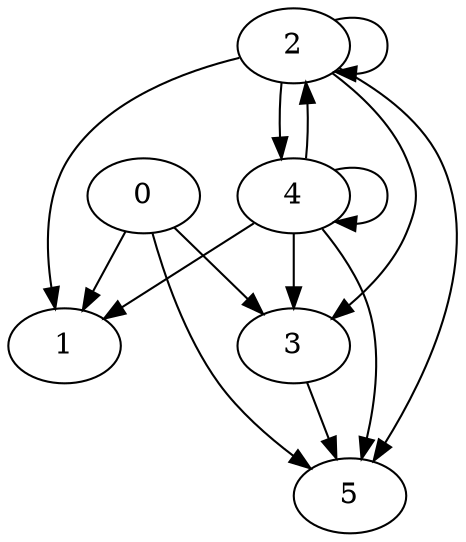digraph G {
	0 -> 1;
	0 -> 3;
	0 -> 5;
	2 -> 1;
	2 -> 2;
	2 -> 3;
	2 -> 4;
	2 -> 5;
	3 -> 5;
	4 -> 1;
	4 -> 2;
	4 -> 3;
	4 -> 4;
	4 -> 5;
}